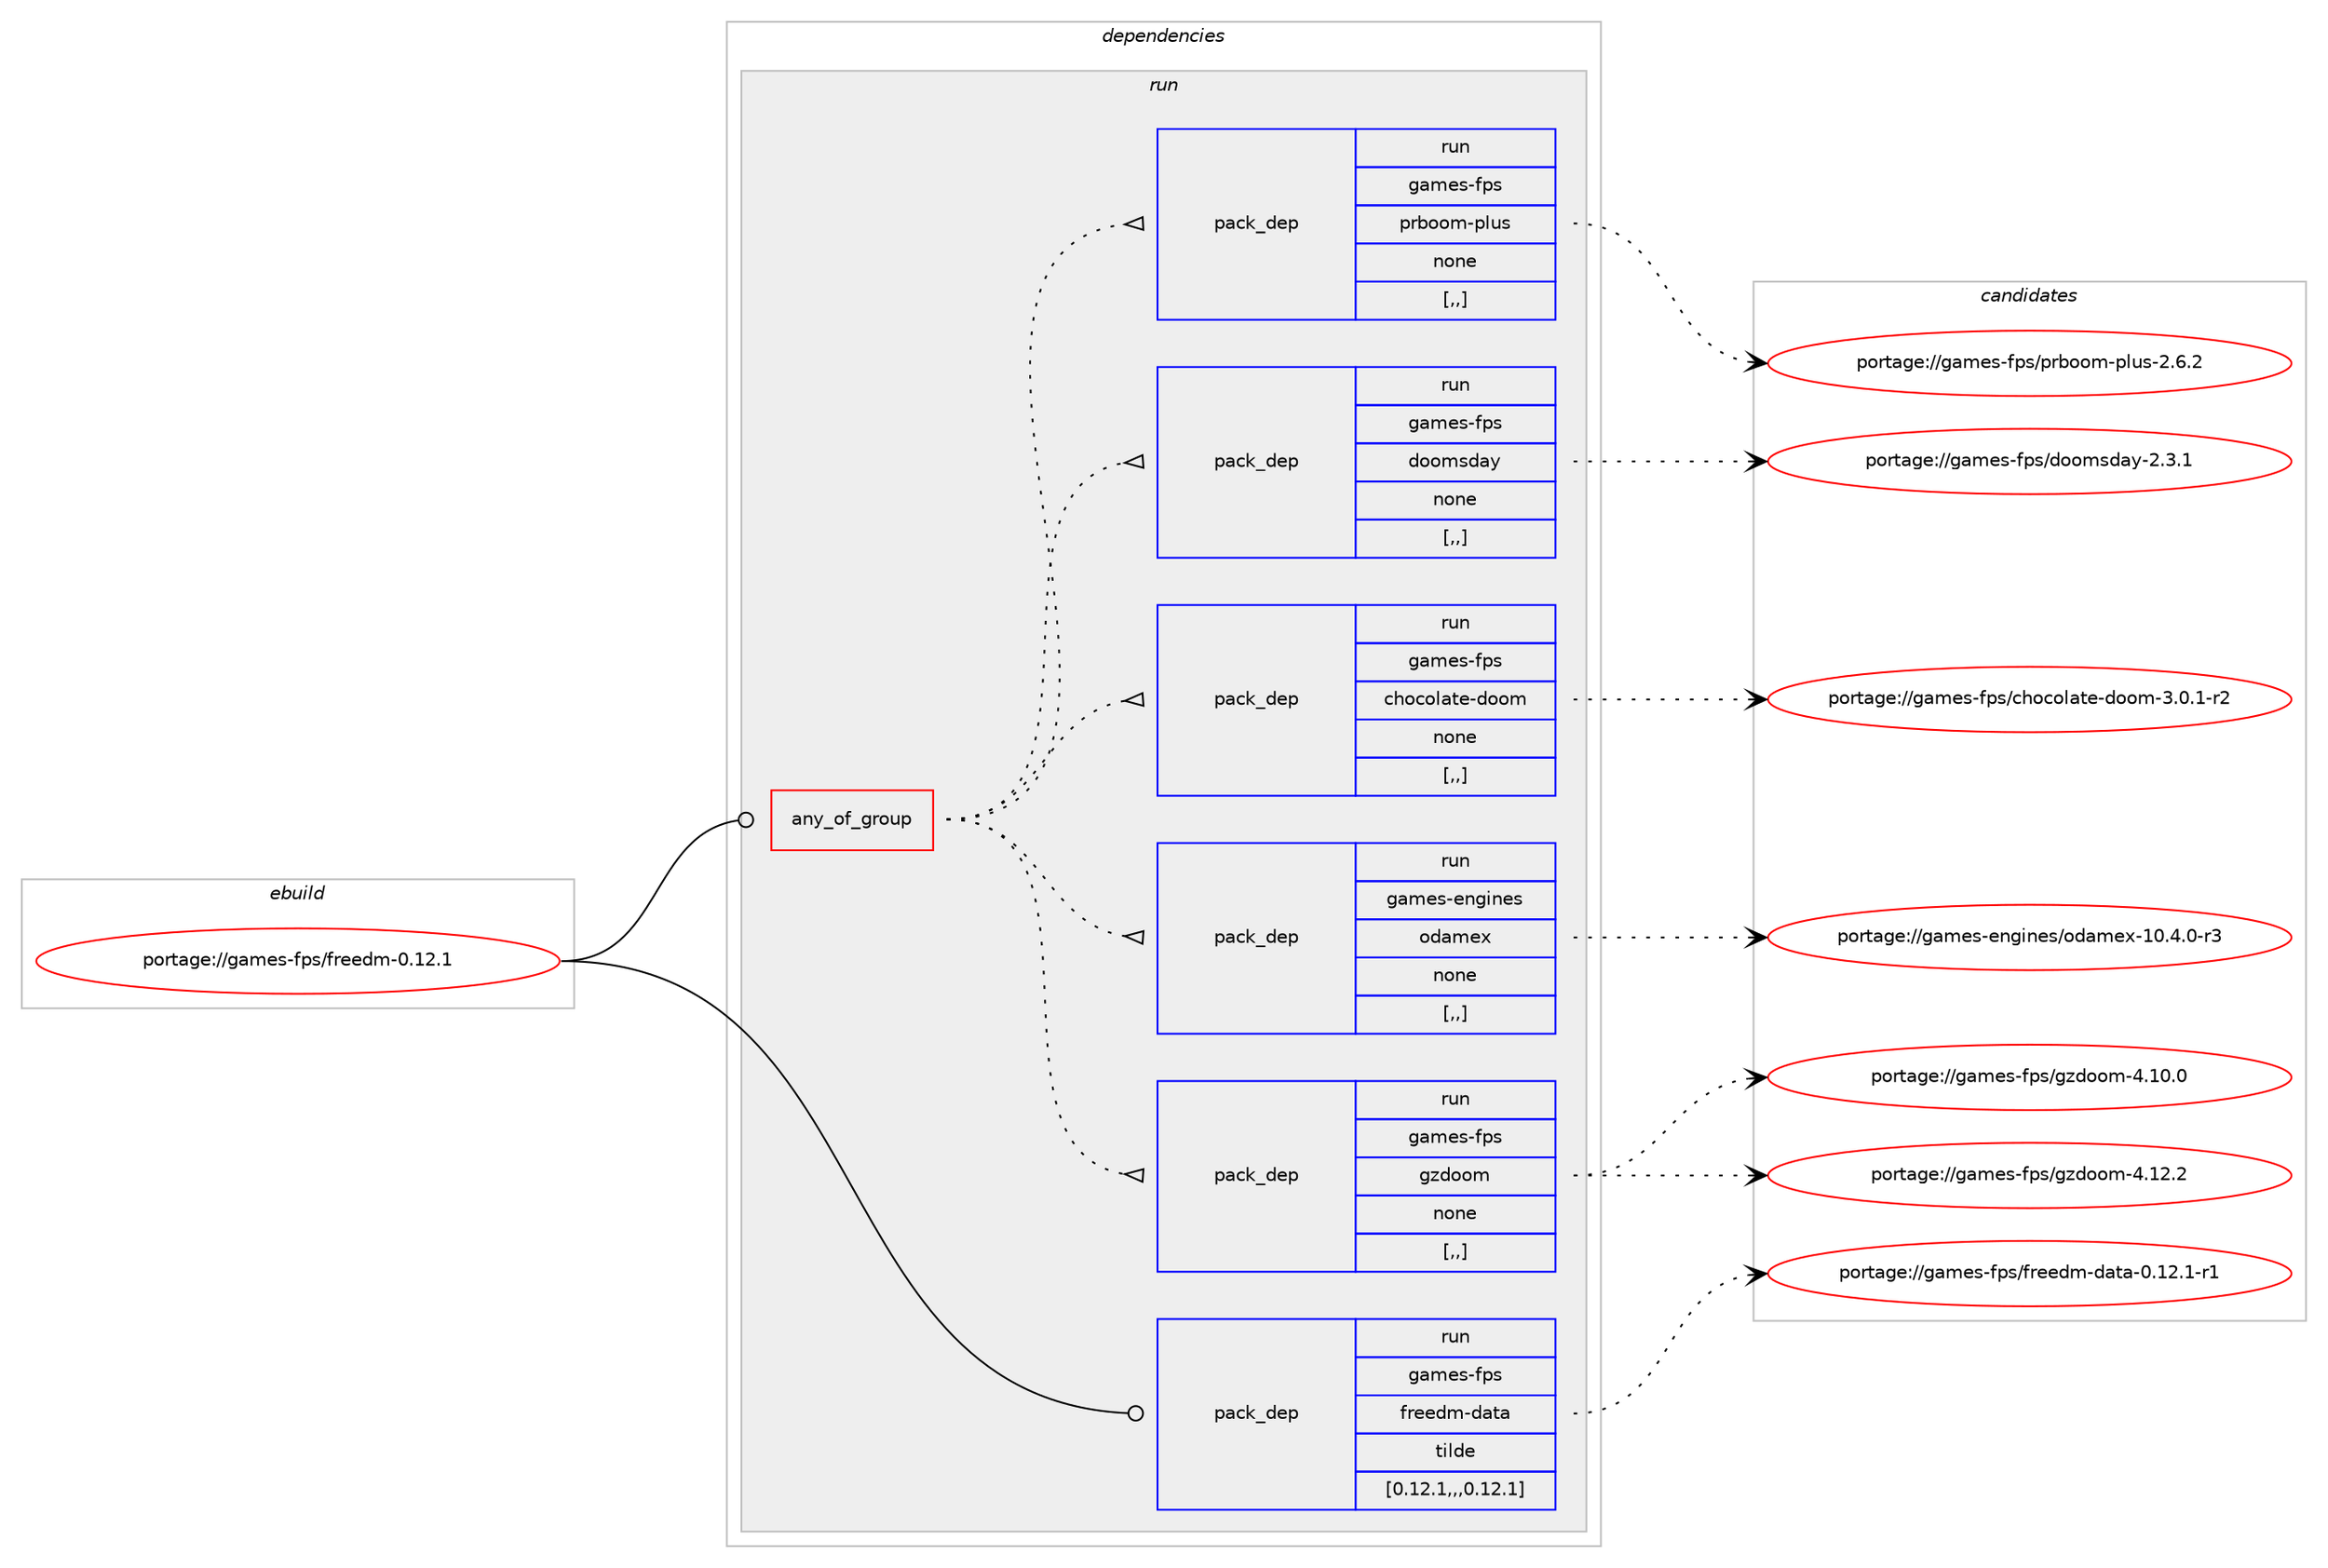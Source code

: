 digraph prolog {

# *************
# Graph options
# *************

newrank=true;
concentrate=true;
compound=true;
graph [rankdir=LR,fontname=Helvetica,fontsize=10,ranksep=1.5];#, ranksep=2.5, nodesep=0.2];
edge  [arrowhead=vee];
node  [fontname=Helvetica,fontsize=10];

# **********
# The ebuild
# **********

subgraph cluster_leftcol {
color=gray;
label=<<i>ebuild</i>>;
id [label="portage://games-fps/freedm-0.12.1", color=red, width=4, href="../games-fps/freedm-0.12.1.svg"];
}

# ****************
# The dependencies
# ****************

subgraph cluster_midcol {
color=gray;
label=<<i>dependencies</i>>;
subgraph cluster_compile {
fillcolor="#eeeeee";
style=filled;
label=<<i>compile</i>>;
}
subgraph cluster_compileandrun {
fillcolor="#eeeeee";
style=filled;
label=<<i>compile and run</i>>;
}
subgraph cluster_run {
fillcolor="#eeeeee";
style=filled;
label=<<i>run</i>>;
subgraph any1340 {
dependency229784 [label=<<TABLE BORDER="0" CELLBORDER="1" CELLSPACING="0" CELLPADDING="4"><TR><TD CELLPADDING="10">any_of_group</TD></TR></TABLE>>, shape=none, color=red];subgraph pack164316 {
dependency229785 [label=<<TABLE BORDER="0" CELLBORDER="1" CELLSPACING="0" CELLPADDING="4" WIDTH="220"><TR><TD ROWSPAN="6" CELLPADDING="30">pack_dep</TD></TR><TR><TD WIDTH="110">run</TD></TR><TR><TD>games-fps</TD></TR><TR><TD>gzdoom</TD></TR><TR><TD>none</TD></TR><TR><TD>[,,]</TD></TR></TABLE>>, shape=none, color=blue];
}
dependency229784:e -> dependency229785:w [weight=20,style="dotted",arrowhead="oinv"];
subgraph pack164317 {
dependency229786 [label=<<TABLE BORDER="0" CELLBORDER="1" CELLSPACING="0" CELLPADDING="4" WIDTH="220"><TR><TD ROWSPAN="6" CELLPADDING="30">pack_dep</TD></TR><TR><TD WIDTH="110">run</TD></TR><TR><TD>games-engines</TD></TR><TR><TD>odamex</TD></TR><TR><TD>none</TD></TR><TR><TD>[,,]</TD></TR></TABLE>>, shape=none, color=blue];
}
dependency229784:e -> dependency229786:w [weight=20,style="dotted",arrowhead="oinv"];
subgraph pack164318 {
dependency229787 [label=<<TABLE BORDER="0" CELLBORDER="1" CELLSPACING="0" CELLPADDING="4" WIDTH="220"><TR><TD ROWSPAN="6" CELLPADDING="30">pack_dep</TD></TR><TR><TD WIDTH="110">run</TD></TR><TR><TD>games-fps</TD></TR><TR><TD>chocolate-doom</TD></TR><TR><TD>none</TD></TR><TR><TD>[,,]</TD></TR></TABLE>>, shape=none, color=blue];
}
dependency229784:e -> dependency229787:w [weight=20,style="dotted",arrowhead="oinv"];
subgraph pack164319 {
dependency229788 [label=<<TABLE BORDER="0" CELLBORDER="1" CELLSPACING="0" CELLPADDING="4" WIDTH="220"><TR><TD ROWSPAN="6" CELLPADDING="30">pack_dep</TD></TR><TR><TD WIDTH="110">run</TD></TR><TR><TD>games-fps</TD></TR><TR><TD>doomsday</TD></TR><TR><TD>none</TD></TR><TR><TD>[,,]</TD></TR></TABLE>>, shape=none, color=blue];
}
dependency229784:e -> dependency229788:w [weight=20,style="dotted",arrowhead="oinv"];
subgraph pack164320 {
dependency229789 [label=<<TABLE BORDER="0" CELLBORDER="1" CELLSPACING="0" CELLPADDING="4" WIDTH="220"><TR><TD ROWSPAN="6" CELLPADDING="30">pack_dep</TD></TR><TR><TD WIDTH="110">run</TD></TR><TR><TD>games-fps</TD></TR><TR><TD>prboom-plus</TD></TR><TR><TD>none</TD></TR><TR><TD>[,,]</TD></TR></TABLE>>, shape=none, color=blue];
}
dependency229784:e -> dependency229789:w [weight=20,style="dotted",arrowhead="oinv"];
}
id:e -> dependency229784:w [weight=20,style="solid",arrowhead="odot"];
subgraph pack164321 {
dependency229790 [label=<<TABLE BORDER="0" CELLBORDER="1" CELLSPACING="0" CELLPADDING="4" WIDTH="220"><TR><TD ROWSPAN="6" CELLPADDING="30">pack_dep</TD></TR><TR><TD WIDTH="110">run</TD></TR><TR><TD>games-fps</TD></TR><TR><TD>freedm-data</TD></TR><TR><TD>tilde</TD></TR><TR><TD>[0.12.1,,,0.12.1]</TD></TR></TABLE>>, shape=none, color=blue];
}
id:e -> dependency229790:w [weight=20,style="solid",arrowhead="odot"];
}
}

# **************
# The candidates
# **************

subgraph cluster_choices {
rank=same;
color=gray;
label=<<i>candidates</i>>;

subgraph choice164316 {
color=black;
nodesep=1;
choice10397109101115451021121154710312210011111110945524649504650 [label="portage://games-fps/gzdoom-4.12.2", color=red, width=4,href="../games-fps/gzdoom-4.12.2.svg"];
choice10397109101115451021121154710312210011111110945524649484648 [label="portage://games-fps/gzdoom-4.10.0", color=red, width=4,href="../games-fps/gzdoom-4.10.0.svg"];
dependency229785:e -> choice10397109101115451021121154710312210011111110945524649504650:w [style=dotted,weight="100"];
dependency229785:e -> choice10397109101115451021121154710312210011111110945524649484648:w [style=dotted,weight="100"];
}
subgraph choice164317 {
color=black;
nodesep=1;
choice10397109101115451011101031051101011154711110097109101120454948465246484511451 [label="portage://games-engines/odamex-10.4.0-r3", color=red, width=4,href="../games-engines/odamex-10.4.0-r3.svg"];
dependency229786:e -> choice10397109101115451011101031051101011154711110097109101120454948465246484511451:w [style=dotted,weight="100"];
}
subgraph choice164318 {
color=black;
nodesep=1;
choice103971091011154510211211547991041119911110897116101451001111111094551464846494511450 [label="portage://games-fps/chocolate-doom-3.0.1-r2", color=red, width=4,href="../games-fps/chocolate-doom-3.0.1-r2.svg"];
dependency229787:e -> choice103971091011154510211211547991041119911110897116101451001111111094551464846494511450:w [style=dotted,weight="100"];
}
subgraph choice164319 {
color=black;
nodesep=1;
choice10397109101115451021121154710011111110911510097121455046514649 [label="portage://games-fps/doomsday-2.3.1", color=red, width=4,href="../games-fps/doomsday-2.3.1.svg"];
dependency229788:e -> choice10397109101115451021121154710011111110911510097121455046514649:w [style=dotted,weight="100"];
}
subgraph choice164320 {
color=black;
nodesep=1;
choice1039710910111545102112115471121149811111110945112108117115455046544650 [label="portage://games-fps/prboom-plus-2.6.2", color=red, width=4,href="../games-fps/prboom-plus-2.6.2.svg"];
dependency229789:e -> choice1039710910111545102112115471121149811111110945112108117115455046544650:w [style=dotted,weight="100"];
}
subgraph choice164321 {
color=black;
nodesep=1;
choice103971091011154510211211547102114101101100109451009711697454846495046494511449 [label="portage://games-fps/freedm-data-0.12.1-r1", color=red, width=4,href="../games-fps/freedm-data-0.12.1-r1.svg"];
dependency229790:e -> choice103971091011154510211211547102114101101100109451009711697454846495046494511449:w [style=dotted,weight="100"];
}
}

}
